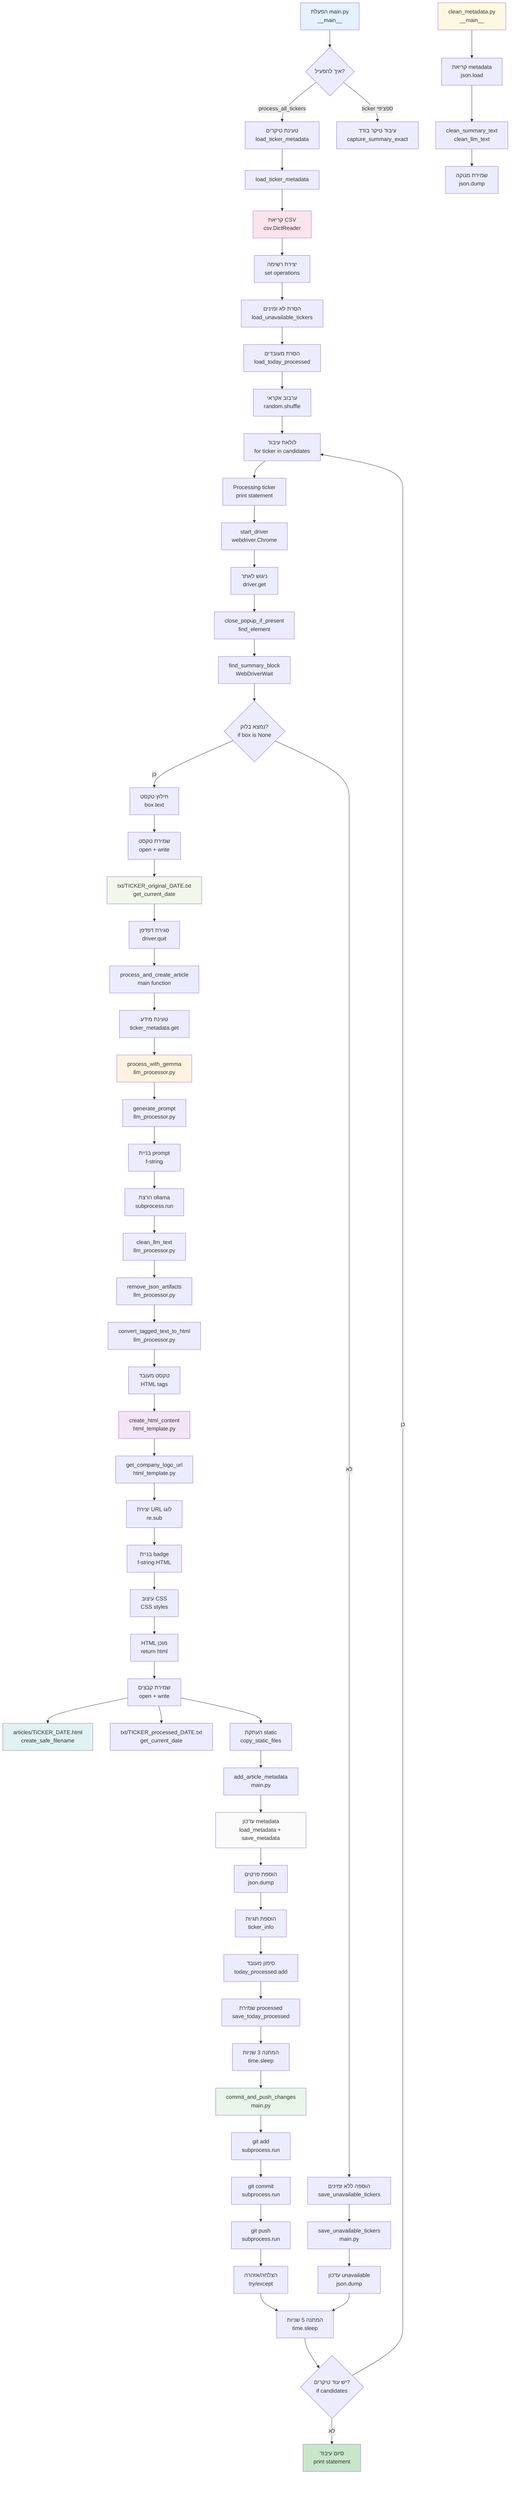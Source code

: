 graph TD
    %% התחלה
    A[הפעלת main.py<br/>__main__] --> B{איך להפעיל?}
    B -->|process_all_tickers| C[טעינת טיקרים<br/>load_ticker_metadata]
    B -->|ticker ספציפי| D[עיבוד טיקר בודד<br/>capture_summary_exact]
    
    %% טעינת נתונים
    C --> E[load_ticker_metadata]
    E --> F[קריאת CSV<br/>csv.DictReader]
    F --> G[יצירת רשימה<br/>set operations]
    G --> H[הסרת לא זמינים<br/>load_unavailable_tickers]
    H --> I[הסרת מעובדים<br/>load_today_processed]
    I --> J[ערבוב אקראי<br/>random.shuffle]
    
    %% לולאת עיבוד
    J --> K[לולאת עיבוד<br/>for ticker in candidates]
    K --> L[Processing ticker<br/>print statement]
    
    %% סקרייפינג
    L --> M[start_driver<br/>webdriver.Chrome]
    M --> N[ניגוש לאתר<br/>driver.get]
    N --> O[close_popup_if_present<br/>find_element]
    O --> P[find_summary_block<br/>WebDriverWait]
    P --> Q{נמצא בלוק?<br/>if box is None}
    Q -->|לא| R[הוספה ללא זמינים<br/>save_unavailable_tickers]
    Q -->|כן| S[חילוץ טקסט<br/>box.text]
    
    %% שמירת טקסט מקורי
    S --> T[שמירת טקסט<br/>open + write]
    T --> U[txt/TICKER_original_DATE.txt<br/>get_current_date]
    U --> V[סגירת דפדפן<br/>driver.quit]
    
    %% עיבוד LLM
    V --> W[process_and_create_article<br/>main function]
    W --> X[טעינת מידע<br/>ticker_metadata.get]
    X --> Y[process_with_gemma<br/>llm_processor.py]
    
    %% llm_processor.py
    Y --> Z[generate_prompt<br/>llm_processor.py]
    Z --> AA[בניית prompt<br/>f-string]
    AA --> BB[הרצת ollama<br/>subprocess.run]
    BB --> CC[clean_llm_text<br/>llm_processor.py]
    CC --> DD[remove_json_artifacts<br/>llm_processor.py]
    DD --> EE[convert_tagged_text_to_html<br/>llm_processor.py]
    EE --> FF[טקסט מעובד<br/>HTML tags]
    
    %% בניית HTML
    FF --> GG[create_html_content<br/>html_template.py]
    GG --> HH[get_company_logo_url<br/>html_template.py]
    HH --> II[יצירת URL לוגו<br/>re.sub]
    II --> JJ[בניית badge<br/>f-string HTML]
    JJ --> KK[עיצוב CSS<br/>CSS styles]
    KK --> LL[HTML מוכן<br/>return html]
    
    %% שמירת קבצים
    LL --> MM[שמירת קבצים<br/>open + write]
    MM --> NN[articles/TICKER_DATE.html<br/>create_safe_filename]
    MM --> OO[txt/TICKER_processed_DATE.txt<br/>get_current_date]
    MM --> PP[העתקת static<br/>copy_static_files]
    
    %% מטא-דאטה
    PP --> QQ[add_article_metadata<br/>main.py]
    QQ --> RR[עדכון metadata<br/>load_metadata + save_metadata]
    RR --> SS[הוספת פרטים<br/>json.dump]
    SS --> TT[הוספת תגיות<br/>ticker_info]
    
    %% ניהול מצב
    TT --> UU[סימון מעובד<br/>today_processed.add]
    UU --> VV[שמירת processed<br/>save_today_processed]
    
    %% Git operations
    VV --> WW[המתנה 3 שניות<br/>time.sleep]
    WW --> XX[commit_and_push_changes<br/>main.py]
    XX --> YY[git add<br/>subprocess.run]
    YY --> ZZ[git commit<br/>subprocess.run]
    ZZ --> AAA[git push<br/>subprocess.run]
    AAA --> BBB[הצלחה/אזהרה<br/>try/except]
    
    %% המשך לולאה
    BBB --> CCC[המתנה 5 שניות<br/>time.sleep]
    CCC --> DDD{יש עוד טיקרים?<br/>if candidates}
    DDD -->|כן| K
    DDD -->|לא| EEE[סיום עיבוד<br/>print statement]
    
    %% טיפול בשגיאות
    R --> FFF[save_unavailable_tickers<br/>main.py]
    FFF --> GGG[עדכון unavailable<br/>json.dump]
    GGG --> CCC
    
    %% clean_metadata.py (אופציונלי)
    HHH[clean_metadata.py<br/>__main__] --> III[קריאת metadata<br/>json.load]
    III --> JJJ[clean_summary_text<br/>clean_llm_text]
    JJJ --> KKK[שמירת מנוקה<br/>json.dump]
    
    %% עיצוב
    style A fill:#e3f2fd
    style EEE fill:#c8e6c9
    style Y fill:#fff3e0
    style GG fill:#f3e5f5
    style XX fill:#e8f5e8
    style HHH fill:#fff8e1
    style F fill:#fce4ec
    style U fill:#f1f8e9
    style NN fill:#e0f2f1
    style RR fill:#fafafa